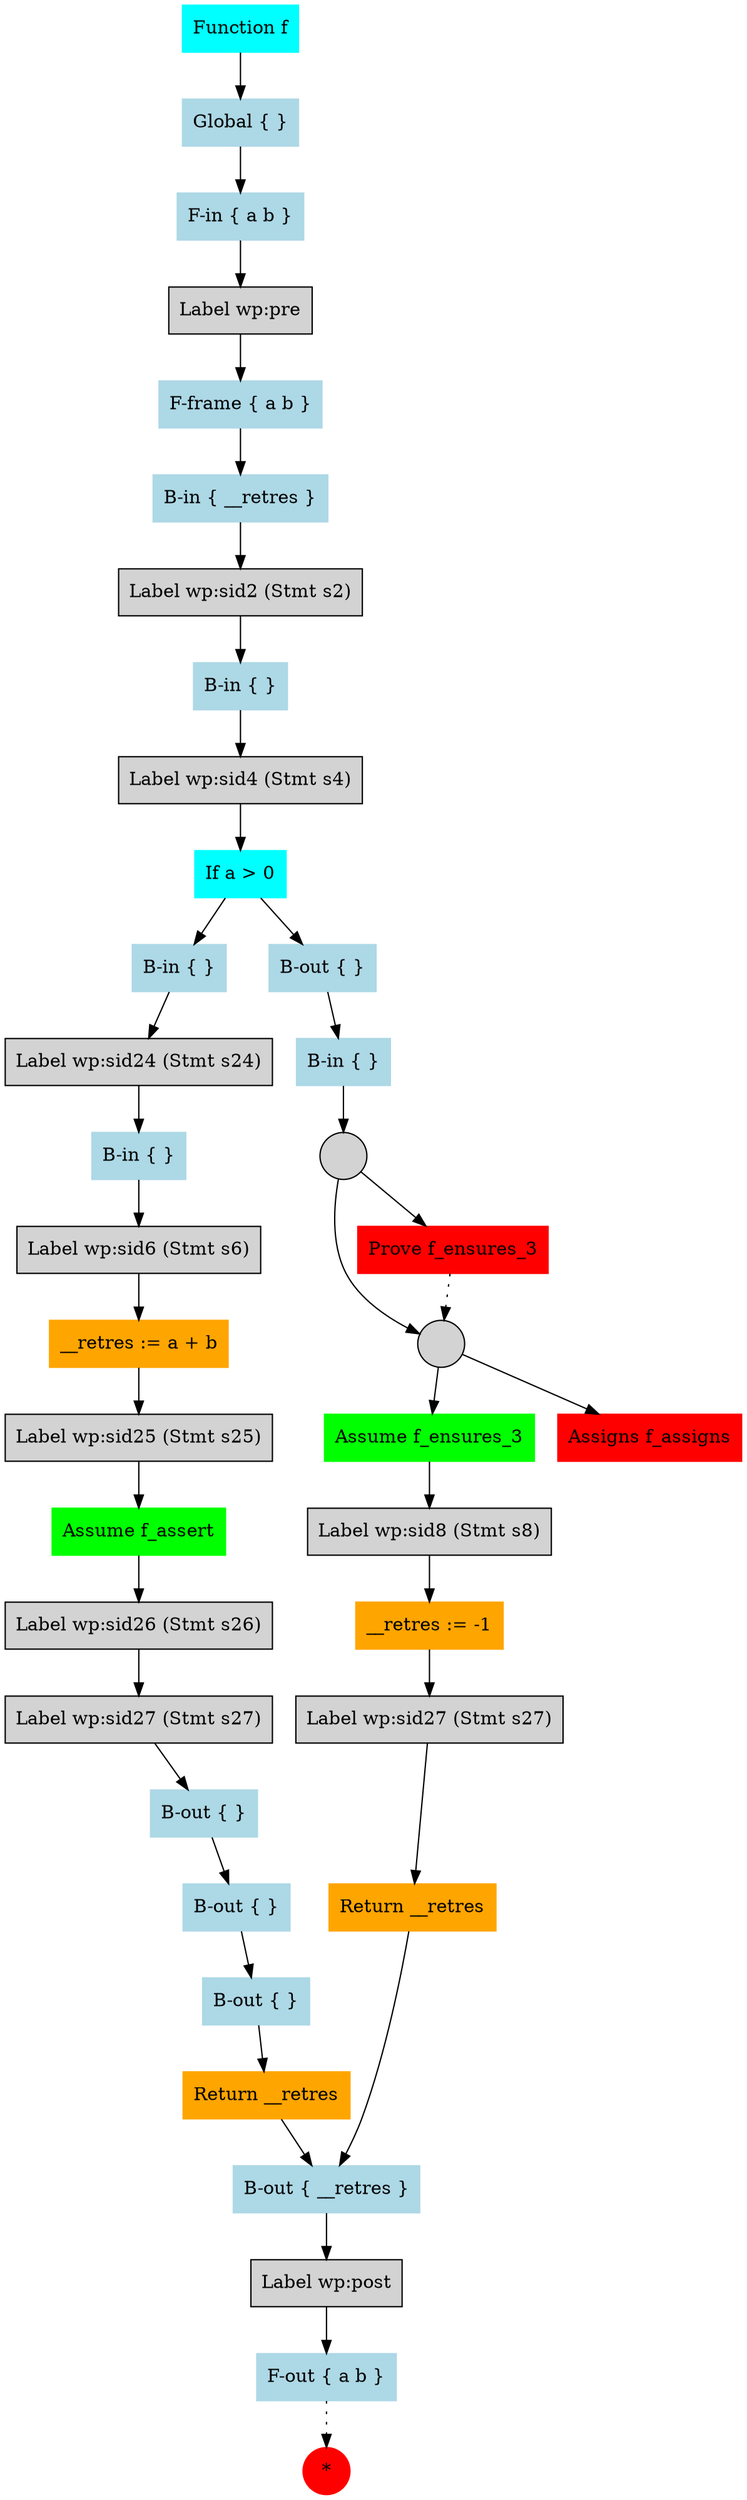 digraph f {
  rankdir = TB ;
  node [ style = filled, shape = box ] ;
  N000 [ color = red, shape = circle, label = "*" ] ;
  N114 [ color=lightblue , label="F-out { a b }" ] ;
 N114 -> N000 [ style=dotted ];
  N115 [ label="Label wp:post" ] ;
 N115 -> N114 ;
  N116 [ color=lightblue , label="B-out { __retres }" ] ;
 N116 -> N115 ;
  N117 [ color=orange , label="Return __retres" ] ;
 N117 -> N116 ;
  N118 [ color=lightblue , label="B-out { }" ] ;
 N118 -> N117 ;
  N119 [ color=lightblue , label="B-out { }" ] ;
 N119 -> N118 ;
  N120 [ color=lightblue , label="B-out { }" ] ;
 N120 -> N119 ;
  N121 [ label="Label wp:sid27 (Stmt s27)" ] ;
 N121 -> N120 ;
  N122 [ label="Label wp:sid26 (Stmt s26)" ] ;
 N122 -> N121 ;
  N123 [ color=green , label="Assume f_assert" ] ;
 N123 -> N122 ;
  N124 [ label="Label wp:sid25 (Stmt s25)" ] ;
 N124 -> N123 ;
  N125 [ color=orange , label="__retres := a + b" ] ;
 N125 -> N124 ;
  N126 [ label="Label wp:sid6 (Stmt s6)" ] ;
 N126 -> N125 ;
  N127 [ color=lightblue , label="B-in { }" ] ;
 N127 -> N126 ;
  N128 [ label="Label wp:sid24 (Stmt s24)" ] ;
 N128 -> N127 ;
  N129 [ color=lightblue , label="B-in { }" ] ;
 N129 -> N128 ;
  N130 [ color=orange , label="Return __retres" ] ;
 N130 -> N116 ;
  N131 [ label="Label wp:sid27 (Stmt s27)" ] ;
 N131 -> N130 ;
  N132 [ color=orange , label="__retres := -1" ] ;
 N132 -> N131 ;
  N133 [ label="Label wp:sid8 (Stmt s8)" ] ;
 N133 -> N132 ;
  N134 [ color=green , label="Assume f_ensures_3" ] ;
 N134 -> N133 ;
  N135 [ color=red , label="Assigns f_assigns" ] ;
  N136 [ label="" , shape=circle ] ;
 N136 -> N135 ;
 N136 -> N134 ;
  N137 [ color=red , label="Prove f_ensures_3" ] ;
  N137 -> N136 [ style=dotted ] ;
  N138 [ label="" , shape=circle ] ;
 N138 -> N137 ;
 N138 -> N136 ;
  N139 [ color=lightblue , label="B-in { }" ] ;
 N139 -> N138 ;
  N140 [ color=lightblue , label="B-out { }" ] ;
 N140 -> N139 ;
  N141 [ color=cyan , label="If a > 0" ] ;
 N141 -> N129 ;
 N141 -> N140 ;
  N142 [ label="Label wp:sid4 (Stmt s4)" ] ;
 N142 -> N141 ;
  N143 [ color=lightblue , label="B-in { }" ] ;
 N143 -> N142 ;
  N144 [ label="Label wp:sid2 (Stmt s2)" ] ;
 N144 -> N143 ;
  N145 [ color=lightblue , label="B-in { __retres }" ] ;
 N145 -> N144 ;
  N146 [ color=lightblue , label="F-frame { a b }" ] ;
 N146 -> N145 ;
  N147 [ label="Label wp:pre" ] ;
 N147 -> N146 ;
  N148 [ color=lightblue , label="F-in { a b }" ] ;
 N148 -> N147 ;
  N149 [ color=lightblue , label="Global { }" ] ;
 N149 -> N148 ;
  N150 [ color=cyan , label="Function f" ] ;
 N150 -> N149 ;
}
